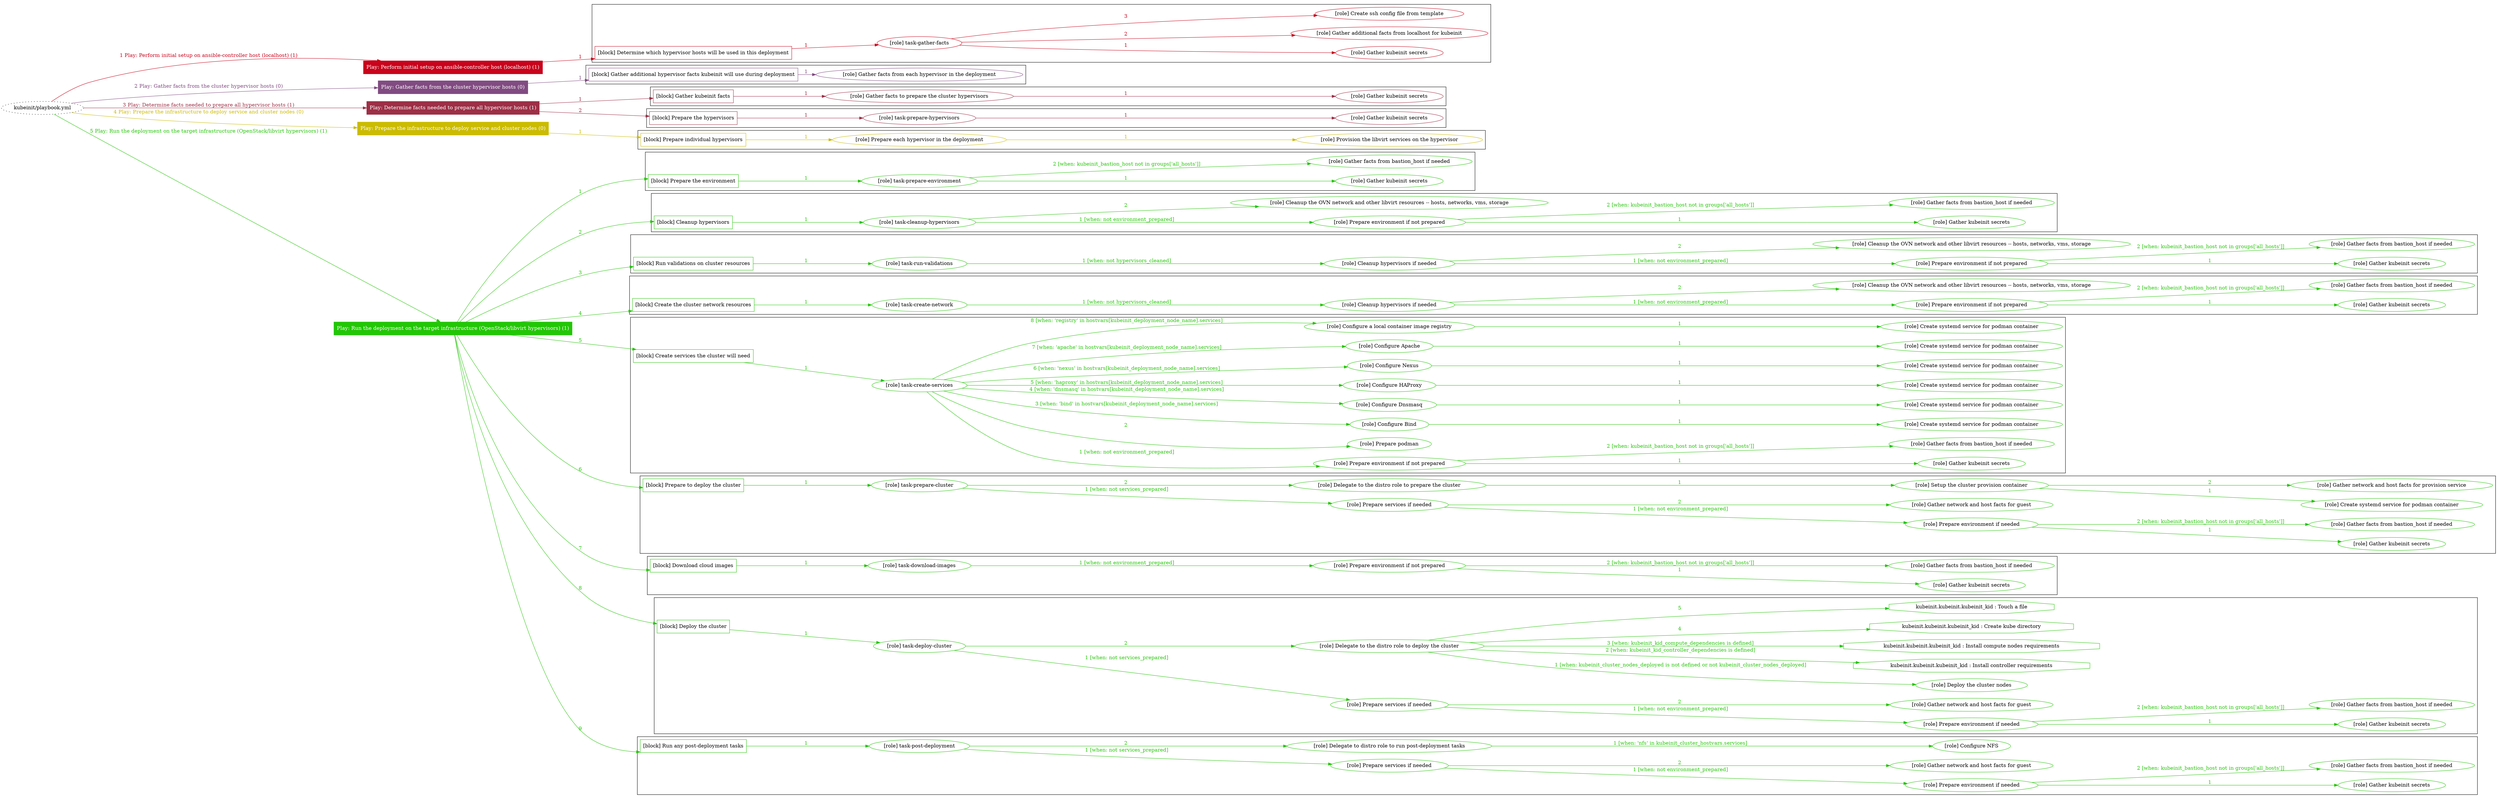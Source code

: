 digraph {
	graph [concentrate=true ordering=in rankdir=LR ratio=fill]
	edge [esep=5 sep=10]
	"kubeinit/playbook.yml" [URL="/home/runner/work/kubeinit/kubeinit/kubeinit/playbook.yml" id=playbook_d233af88 style=dotted]
	"kubeinit/playbook.yml" -> play_fce1f27b [label="1 Play: Perform initial setup on ansible-controller host (localhost) (1)" color="#c9031b" fontcolor="#c9031b" id=edge_play_fce1f27b labeltooltip="1 Play: Perform initial setup on ansible-controller host (localhost) (1)" tooltip="1 Play: Perform initial setup on ansible-controller host (localhost) (1)"]
	subgraph "Play: Perform initial setup on ansible-controller host (localhost) (1)" {
		play_fce1f27b [label="Play: Perform initial setup on ansible-controller host (localhost) (1)" URL="/home/runner/work/kubeinit/kubeinit/kubeinit/playbook.yml" color="#c9031b" fontcolor="#ffffff" id=play_fce1f27b shape=box style=filled tooltip=localhost]
		play_fce1f27b -> block_6bbed28a [label=1 color="#c9031b" fontcolor="#c9031b" id=edge_block_6bbed28a labeltooltip=1 tooltip=1]
		subgraph cluster_block_6bbed28a {
			block_6bbed28a [label="[block] Determine which hypervisor hosts will be used in this deployment" URL="/home/runner/work/kubeinit/kubeinit/kubeinit/playbook.yml" color="#c9031b" id=block_6bbed28a labeltooltip="Determine which hypervisor hosts will be used in this deployment" shape=box tooltip="Determine which hypervisor hosts will be used in this deployment"]
			block_6bbed28a -> role_a2cb5f60 [label="1 " color="#c9031b" fontcolor="#c9031b" id=edge_role_a2cb5f60 labeltooltip="1 " tooltip="1 "]
			subgraph "task-gather-facts" {
				role_a2cb5f60 [label="[role] task-gather-facts" URL="/home/runner/work/kubeinit/kubeinit/kubeinit/playbook.yml" color="#c9031b" id=role_a2cb5f60 tooltip="task-gather-facts"]
				role_a2cb5f60 -> role_69a51612 [label="1 " color="#c9031b" fontcolor="#c9031b" id=edge_role_69a51612 labeltooltip="1 " tooltip="1 "]
				subgraph "Gather kubeinit secrets" {
					role_69a51612 [label="[role] Gather kubeinit secrets" URL="/home/runner/.ansible/collections/ansible_collections/kubeinit/kubeinit/roles/kubeinit_prepare/tasks/build_hypervisors_group.yml" color="#c9031b" id=role_69a51612 tooltip="Gather kubeinit secrets"]
				}
				role_a2cb5f60 -> role_35f02995 [label="2 " color="#c9031b" fontcolor="#c9031b" id=edge_role_35f02995 labeltooltip="2 " tooltip="2 "]
				subgraph "Gather additional facts from localhost for kubeinit" {
					role_35f02995 [label="[role] Gather additional facts from localhost for kubeinit" URL="/home/runner/.ansible/collections/ansible_collections/kubeinit/kubeinit/roles/kubeinit_prepare/tasks/build_hypervisors_group.yml" color="#c9031b" id=role_35f02995 tooltip="Gather additional facts from localhost for kubeinit"]
				}
				role_a2cb5f60 -> role_bce83545 [label="3 " color="#c9031b" fontcolor="#c9031b" id=edge_role_bce83545 labeltooltip="3 " tooltip="3 "]
				subgraph "Create ssh config file from template" {
					role_bce83545 [label="[role] Create ssh config file from template" URL="/home/runner/.ansible/collections/ansible_collections/kubeinit/kubeinit/roles/kubeinit_prepare/tasks/build_hypervisors_group.yml" color="#c9031b" id=role_bce83545 tooltip="Create ssh config file from template"]
				}
			}
		}
	}
	"kubeinit/playbook.yml" -> play_053f32d4 [label="2 Play: Gather facts from the cluster hypervisor hosts (0)" color="#814b81" fontcolor="#814b81" id=edge_play_053f32d4 labeltooltip="2 Play: Gather facts from the cluster hypervisor hosts (0)" tooltip="2 Play: Gather facts from the cluster hypervisor hosts (0)"]
	subgraph "Play: Gather facts from the cluster hypervisor hosts (0)" {
		play_053f32d4 [label="Play: Gather facts from the cluster hypervisor hosts (0)" URL="/home/runner/work/kubeinit/kubeinit/kubeinit/playbook.yml" color="#814b81" fontcolor="#ffffff" id=play_053f32d4 shape=box style=filled tooltip="Play: Gather facts from the cluster hypervisor hosts (0)"]
		play_053f32d4 -> block_056539af [label=1 color="#814b81" fontcolor="#814b81" id=edge_block_056539af labeltooltip=1 tooltip=1]
		subgraph cluster_block_056539af {
			block_056539af [label="[block] Gather additional hypervisor facts kubeinit will use during deployment" URL="/home/runner/work/kubeinit/kubeinit/kubeinit/playbook.yml" color="#814b81" id=block_056539af labeltooltip="Gather additional hypervisor facts kubeinit will use during deployment" shape=box tooltip="Gather additional hypervisor facts kubeinit will use during deployment"]
			block_056539af -> role_e8c0125a [label="1 " color="#814b81" fontcolor="#814b81" id=edge_role_e8c0125a labeltooltip="1 " tooltip="1 "]
			subgraph "Gather facts from each hypervisor in the deployment" {
				role_e8c0125a [label="[role] Gather facts from each hypervisor in the deployment" URL="/home/runner/work/kubeinit/kubeinit/kubeinit/playbook.yml" color="#814b81" id=role_e8c0125a tooltip="Gather facts from each hypervisor in the deployment"]
			}
		}
	}
	"kubeinit/playbook.yml" -> play_a0e44ec8 [label="3 Play: Determine facts needed to prepare all hypervisor hosts (1)" color="#9d2f46" fontcolor="#9d2f46" id=edge_play_a0e44ec8 labeltooltip="3 Play: Determine facts needed to prepare all hypervisor hosts (1)" tooltip="3 Play: Determine facts needed to prepare all hypervisor hosts (1)"]
	subgraph "Play: Determine facts needed to prepare all hypervisor hosts (1)" {
		play_a0e44ec8 [label="Play: Determine facts needed to prepare all hypervisor hosts (1)" URL="/home/runner/work/kubeinit/kubeinit/kubeinit/playbook.yml" color="#9d2f46" fontcolor="#ffffff" id=play_a0e44ec8 shape=box style=filled tooltip=localhost]
		play_a0e44ec8 -> block_0cd289c4 [label=1 color="#9d2f46" fontcolor="#9d2f46" id=edge_block_0cd289c4 labeltooltip=1 tooltip=1]
		subgraph cluster_block_0cd289c4 {
			block_0cd289c4 [label="[block] Gather kubeinit facts" URL="/home/runner/work/kubeinit/kubeinit/kubeinit/playbook.yml" color="#9d2f46" id=block_0cd289c4 labeltooltip="Gather kubeinit facts" shape=box tooltip="Gather kubeinit facts"]
			block_0cd289c4 -> role_72de175a [label="1 " color="#9d2f46" fontcolor="#9d2f46" id=edge_role_72de175a labeltooltip="1 " tooltip="1 "]
			subgraph "Gather facts to prepare the cluster hypervisors" {
				role_72de175a [label="[role] Gather facts to prepare the cluster hypervisors" URL="/home/runner/work/kubeinit/kubeinit/kubeinit/playbook.yml" color="#9d2f46" id=role_72de175a tooltip="Gather facts to prepare the cluster hypervisors"]
				role_72de175a -> role_9317e5e2 [label="1 " color="#9d2f46" fontcolor="#9d2f46" id=edge_role_9317e5e2 labeltooltip="1 " tooltip="1 "]
				subgraph "Gather kubeinit secrets" {
					role_9317e5e2 [label="[role] Gather kubeinit secrets" URL="/home/runner/.ansible/collections/ansible_collections/kubeinit/kubeinit/roles/kubeinit_prepare/tasks/gather_kubeinit_facts.yml" color="#9d2f46" id=role_9317e5e2 tooltip="Gather kubeinit secrets"]
				}
			}
		}
		play_a0e44ec8 -> block_d15cfc6c [label=2 color="#9d2f46" fontcolor="#9d2f46" id=edge_block_d15cfc6c labeltooltip=2 tooltip=2]
		subgraph cluster_block_d15cfc6c {
			block_d15cfc6c [label="[block] Prepare the hypervisors" URL="/home/runner/work/kubeinit/kubeinit/kubeinit/playbook.yml" color="#9d2f46" id=block_d15cfc6c labeltooltip="Prepare the hypervisors" shape=box tooltip="Prepare the hypervisors"]
			block_d15cfc6c -> role_e5ae013f [label="1 " color="#9d2f46" fontcolor="#9d2f46" id=edge_role_e5ae013f labeltooltip="1 " tooltip="1 "]
			subgraph "task-prepare-hypervisors" {
				role_e5ae013f [label="[role] task-prepare-hypervisors" URL="/home/runner/work/kubeinit/kubeinit/kubeinit/playbook.yml" color="#9d2f46" id=role_e5ae013f tooltip="task-prepare-hypervisors"]
				role_e5ae013f -> role_565f7205 [label="1 " color="#9d2f46" fontcolor="#9d2f46" id=edge_role_565f7205 labeltooltip="1 " tooltip="1 "]
				subgraph "Gather kubeinit secrets" {
					role_565f7205 [label="[role] Gather kubeinit secrets" URL="/home/runner/.ansible/collections/ansible_collections/kubeinit/kubeinit/roles/kubeinit_prepare/tasks/gather_kubeinit_facts.yml" color="#9d2f46" id=role_565f7205 tooltip="Gather kubeinit secrets"]
				}
			}
		}
	}
	"kubeinit/playbook.yml" -> play_daa7472b [label="4 Play: Prepare the infrastructure to deploy service and cluster nodes (0)" color="#cbbb01" fontcolor="#cbbb01" id=edge_play_daa7472b labeltooltip="4 Play: Prepare the infrastructure to deploy service and cluster nodes (0)" tooltip="4 Play: Prepare the infrastructure to deploy service and cluster nodes (0)"]
	subgraph "Play: Prepare the infrastructure to deploy service and cluster nodes (0)" {
		play_daa7472b [label="Play: Prepare the infrastructure to deploy service and cluster nodes (0)" URL="/home/runner/work/kubeinit/kubeinit/kubeinit/playbook.yml" color="#cbbb01" fontcolor="#ffffff" id=play_daa7472b shape=box style=filled tooltip="Play: Prepare the infrastructure to deploy service and cluster nodes (0)"]
		play_daa7472b -> block_96846b82 [label=1 color="#cbbb01" fontcolor="#cbbb01" id=edge_block_96846b82 labeltooltip=1 tooltip=1]
		subgraph cluster_block_96846b82 {
			block_96846b82 [label="[block] Prepare individual hypervisors" URL="/home/runner/work/kubeinit/kubeinit/kubeinit/playbook.yml" color="#cbbb01" id=block_96846b82 labeltooltip="Prepare individual hypervisors" shape=box tooltip="Prepare individual hypervisors"]
			block_96846b82 -> role_6a698791 [label="1 " color="#cbbb01" fontcolor="#cbbb01" id=edge_role_6a698791 labeltooltip="1 " tooltip="1 "]
			subgraph "Prepare each hypervisor in the deployment" {
				role_6a698791 [label="[role] Prepare each hypervisor in the deployment" URL="/home/runner/work/kubeinit/kubeinit/kubeinit/playbook.yml" color="#cbbb01" id=role_6a698791 tooltip="Prepare each hypervisor in the deployment"]
				role_6a698791 -> role_9a8cd676 [label="1 " color="#cbbb01" fontcolor="#cbbb01" id=edge_role_9a8cd676 labeltooltip="1 " tooltip="1 "]
				subgraph "Provision the libvirt services on the hypervisor" {
					role_9a8cd676 [label="[role] Provision the libvirt services on the hypervisor" URL="/home/runner/.ansible/collections/ansible_collections/kubeinit/kubeinit/roles/kubeinit_prepare/tasks/prepare_hypervisor.yml" color="#cbbb01" id=role_9a8cd676 tooltip="Provision the libvirt services on the hypervisor"]
				}
			}
		}
	}
	"kubeinit/playbook.yml" -> play_522ab5fe [label="5 Play: Run the deployment on the target infrastructure (OpenStack/libvirt hypervisors) (1)" color="#23c606" fontcolor="#23c606" id=edge_play_522ab5fe labeltooltip="5 Play: Run the deployment on the target infrastructure (OpenStack/libvirt hypervisors) (1)" tooltip="5 Play: Run the deployment on the target infrastructure (OpenStack/libvirt hypervisors) (1)"]
	subgraph "Play: Run the deployment on the target infrastructure (OpenStack/libvirt hypervisors) (1)" {
		play_522ab5fe [label="Play: Run the deployment on the target infrastructure (OpenStack/libvirt hypervisors) (1)" URL="/home/runner/work/kubeinit/kubeinit/kubeinit/playbook.yml" color="#23c606" fontcolor="#ffffff" id=play_522ab5fe shape=box style=filled tooltip=localhost]
		play_522ab5fe -> block_13cbfc17 [label=1 color="#23c606" fontcolor="#23c606" id=edge_block_13cbfc17 labeltooltip=1 tooltip=1]
		subgraph cluster_block_13cbfc17 {
			block_13cbfc17 [label="[block] Prepare the environment" URL="/home/runner/work/kubeinit/kubeinit/kubeinit/playbook.yml" color="#23c606" id=block_13cbfc17 labeltooltip="Prepare the environment" shape=box tooltip="Prepare the environment"]
			block_13cbfc17 -> role_9596f3a9 [label="1 " color="#23c606" fontcolor="#23c606" id=edge_role_9596f3a9 labeltooltip="1 " tooltip="1 "]
			subgraph "task-prepare-environment" {
				role_9596f3a9 [label="[role] task-prepare-environment" URL="/home/runner/work/kubeinit/kubeinit/kubeinit/playbook.yml" color="#23c606" id=role_9596f3a9 tooltip="task-prepare-environment"]
				role_9596f3a9 -> role_37835de1 [label="1 " color="#23c606" fontcolor="#23c606" id=edge_role_37835de1 labeltooltip="1 " tooltip="1 "]
				subgraph "Gather kubeinit secrets" {
					role_37835de1 [label="[role] Gather kubeinit secrets" URL="/home/runner/.ansible/collections/ansible_collections/kubeinit/kubeinit/roles/kubeinit_prepare/tasks/gather_kubeinit_facts.yml" color="#23c606" id=role_37835de1 tooltip="Gather kubeinit secrets"]
				}
				role_9596f3a9 -> role_990d61c8 [label="2 [when: kubeinit_bastion_host not in groups['all_hosts']]" color="#23c606" fontcolor="#23c606" id=edge_role_990d61c8 labeltooltip="2 [when: kubeinit_bastion_host not in groups['all_hosts']]" tooltip="2 [when: kubeinit_bastion_host not in groups['all_hosts']]"]
				subgraph "Gather facts from bastion_host if needed" {
					role_990d61c8 [label="[role] Gather facts from bastion_host if needed" URL="/home/runner/.ansible/collections/ansible_collections/kubeinit/kubeinit/roles/kubeinit_prepare/tasks/main.yml" color="#23c606" id=role_990d61c8 tooltip="Gather facts from bastion_host if needed"]
				}
			}
		}
		play_522ab5fe -> block_e843991b [label=2 color="#23c606" fontcolor="#23c606" id=edge_block_e843991b labeltooltip=2 tooltip=2]
		subgraph cluster_block_e843991b {
			block_e843991b [label="[block] Cleanup hypervisors" URL="/home/runner/work/kubeinit/kubeinit/kubeinit/playbook.yml" color="#23c606" id=block_e843991b labeltooltip="Cleanup hypervisors" shape=box tooltip="Cleanup hypervisors"]
			block_e843991b -> role_f7dfae3e [label="1 " color="#23c606" fontcolor="#23c606" id=edge_role_f7dfae3e labeltooltip="1 " tooltip="1 "]
			subgraph "task-cleanup-hypervisors" {
				role_f7dfae3e [label="[role] task-cleanup-hypervisors" URL="/home/runner/work/kubeinit/kubeinit/kubeinit/playbook.yml" color="#23c606" id=role_f7dfae3e tooltip="task-cleanup-hypervisors"]
				role_f7dfae3e -> role_32fcc60d [label="1 [when: not environment_prepared]" color="#23c606" fontcolor="#23c606" id=edge_role_32fcc60d labeltooltip="1 [when: not environment_prepared]" tooltip="1 [when: not environment_prepared]"]
				subgraph "Prepare environment if not prepared" {
					role_32fcc60d [label="[role] Prepare environment if not prepared" URL="/home/runner/.ansible/collections/ansible_collections/kubeinit/kubeinit/roles/kubeinit_libvirt/tasks/cleanup_hypervisors.yml" color="#23c606" id=role_32fcc60d tooltip="Prepare environment if not prepared"]
					role_32fcc60d -> role_7d6dd660 [label="1 " color="#23c606" fontcolor="#23c606" id=edge_role_7d6dd660 labeltooltip="1 " tooltip="1 "]
					subgraph "Gather kubeinit secrets" {
						role_7d6dd660 [label="[role] Gather kubeinit secrets" URL="/home/runner/.ansible/collections/ansible_collections/kubeinit/kubeinit/roles/kubeinit_prepare/tasks/gather_kubeinit_facts.yml" color="#23c606" id=role_7d6dd660 tooltip="Gather kubeinit secrets"]
					}
					role_32fcc60d -> role_7b9c93b7 [label="2 [when: kubeinit_bastion_host not in groups['all_hosts']]" color="#23c606" fontcolor="#23c606" id=edge_role_7b9c93b7 labeltooltip="2 [when: kubeinit_bastion_host not in groups['all_hosts']]" tooltip="2 [when: kubeinit_bastion_host not in groups['all_hosts']]"]
					subgraph "Gather facts from bastion_host if needed" {
						role_7b9c93b7 [label="[role] Gather facts from bastion_host if needed" URL="/home/runner/.ansible/collections/ansible_collections/kubeinit/kubeinit/roles/kubeinit_prepare/tasks/main.yml" color="#23c606" id=role_7b9c93b7 tooltip="Gather facts from bastion_host if needed"]
					}
				}
				role_f7dfae3e -> role_51bcb1c3 [label="2 " color="#23c606" fontcolor="#23c606" id=edge_role_51bcb1c3 labeltooltip="2 " tooltip="2 "]
				subgraph "Cleanup the OVN network and other libvirt resources -- hosts, networks, vms, storage" {
					role_51bcb1c3 [label="[role] Cleanup the OVN network and other libvirt resources -- hosts, networks, vms, storage" URL="/home/runner/.ansible/collections/ansible_collections/kubeinit/kubeinit/roles/kubeinit_libvirt/tasks/cleanup_hypervisors.yml" color="#23c606" id=role_51bcb1c3 tooltip="Cleanup the OVN network and other libvirt resources -- hosts, networks, vms, storage"]
				}
			}
		}
		play_522ab5fe -> block_fc0bf1a0 [label=3 color="#23c606" fontcolor="#23c606" id=edge_block_fc0bf1a0 labeltooltip=3 tooltip=3]
		subgraph cluster_block_fc0bf1a0 {
			block_fc0bf1a0 [label="[block] Run validations on cluster resources" URL="/home/runner/work/kubeinit/kubeinit/kubeinit/playbook.yml" color="#23c606" id=block_fc0bf1a0 labeltooltip="Run validations on cluster resources" shape=box tooltip="Run validations on cluster resources"]
			block_fc0bf1a0 -> role_9c227112 [label="1 " color="#23c606" fontcolor="#23c606" id=edge_role_9c227112 labeltooltip="1 " tooltip="1 "]
			subgraph "task-run-validations" {
				role_9c227112 [label="[role] task-run-validations" URL="/home/runner/work/kubeinit/kubeinit/kubeinit/playbook.yml" color="#23c606" id=role_9c227112 tooltip="task-run-validations"]
				role_9c227112 -> role_3f67fcf8 [label="1 [when: not hypervisors_cleaned]" color="#23c606" fontcolor="#23c606" id=edge_role_3f67fcf8 labeltooltip="1 [when: not hypervisors_cleaned]" tooltip="1 [when: not hypervisors_cleaned]"]
				subgraph "Cleanup hypervisors if needed" {
					role_3f67fcf8 [label="[role] Cleanup hypervisors if needed" URL="/home/runner/.ansible/collections/ansible_collections/kubeinit/kubeinit/roles/kubeinit_validations/tasks/main.yml" color="#23c606" id=role_3f67fcf8 tooltip="Cleanup hypervisors if needed"]
					role_3f67fcf8 -> role_5c360538 [label="1 [when: not environment_prepared]" color="#23c606" fontcolor="#23c606" id=edge_role_5c360538 labeltooltip="1 [when: not environment_prepared]" tooltip="1 [when: not environment_prepared]"]
					subgraph "Prepare environment if not prepared" {
						role_5c360538 [label="[role] Prepare environment if not prepared" URL="/home/runner/.ansible/collections/ansible_collections/kubeinit/kubeinit/roles/kubeinit_libvirt/tasks/cleanup_hypervisors.yml" color="#23c606" id=role_5c360538 tooltip="Prepare environment if not prepared"]
						role_5c360538 -> role_fc2636d5 [label="1 " color="#23c606" fontcolor="#23c606" id=edge_role_fc2636d5 labeltooltip="1 " tooltip="1 "]
						subgraph "Gather kubeinit secrets" {
							role_fc2636d5 [label="[role] Gather kubeinit secrets" URL="/home/runner/.ansible/collections/ansible_collections/kubeinit/kubeinit/roles/kubeinit_prepare/tasks/gather_kubeinit_facts.yml" color="#23c606" id=role_fc2636d5 tooltip="Gather kubeinit secrets"]
						}
						role_5c360538 -> role_c8d33a54 [label="2 [when: kubeinit_bastion_host not in groups['all_hosts']]" color="#23c606" fontcolor="#23c606" id=edge_role_c8d33a54 labeltooltip="2 [when: kubeinit_bastion_host not in groups['all_hosts']]" tooltip="2 [when: kubeinit_bastion_host not in groups['all_hosts']]"]
						subgraph "Gather facts from bastion_host if needed" {
							role_c8d33a54 [label="[role] Gather facts from bastion_host if needed" URL="/home/runner/.ansible/collections/ansible_collections/kubeinit/kubeinit/roles/kubeinit_prepare/tasks/main.yml" color="#23c606" id=role_c8d33a54 tooltip="Gather facts from bastion_host if needed"]
						}
					}
					role_3f67fcf8 -> role_1e73cb8b [label="2 " color="#23c606" fontcolor="#23c606" id=edge_role_1e73cb8b labeltooltip="2 " tooltip="2 "]
					subgraph "Cleanup the OVN network and other libvirt resources -- hosts, networks, vms, storage" {
						role_1e73cb8b [label="[role] Cleanup the OVN network and other libvirt resources -- hosts, networks, vms, storage" URL="/home/runner/.ansible/collections/ansible_collections/kubeinit/kubeinit/roles/kubeinit_libvirt/tasks/cleanup_hypervisors.yml" color="#23c606" id=role_1e73cb8b tooltip="Cleanup the OVN network and other libvirt resources -- hosts, networks, vms, storage"]
					}
				}
			}
		}
		play_522ab5fe -> block_a94aa8c5 [label=4 color="#23c606" fontcolor="#23c606" id=edge_block_a94aa8c5 labeltooltip=4 tooltip=4]
		subgraph cluster_block_a94aa8c5 {
			block_a94aa8c5 [label="[block] Create the cluster network resources" URL="/home/runner/work/kubeinit/kubeinit/kubeinit/playbook.yml" color="#23c606" id=block_a94aa8c5 labeltooltip="Create the cluster network resources" shape=box tooltip="Create the cluster network resources"]
			block_a94aa8c5 -> role_8101b3d7 [label="1 " color="#23c606" fontcolor="#23c606" id=edge_role_8101b3d7 labeltooltip="1 " tooltip="1 "]
			subgraph "task-create-network" {
				role_8101b3d7 [label="[role] task-create-network" URL="/home/runner/work/kubeinit/kubeinit/kubeinit/playbook.yml" color="#23c606" id=role_8101b3d7 tooltip="task-create-network"]
				role_8101b3d7 -> role_a083dc63 [label="1 [when: not hypervisors_cleaned]" color="#23c606" fontcolor="#23c606" id=edge_role_a083dc63 labeltooltip="1 [when: not hypervisors_cleaned]" tooltip="1 [when: not hypervisors_cleaned]"]
				subgraph "Cleanup hypervisors if needed" {
					role_a083dc63 [label="[role] Cleanup hypervisors if needed" URL="/home/runner/.ansible/collections/ansible_collections/kubeinit/kubeinit/roles/kubeinit_libvirt/tasks/create_network.yml" color="#23c606" id=role_a083dc63 tooltip="Cleanup hypervisors if needed"]
					role_a083dc63 -> role_7998869e [label="1 [when: not environment_prepared]" color="#23c606" fontcolor="#23c606" id=edge_role_7998869e labeltooltip="1 [when: not environment_prepared]" tooltip="1 [when: not environment_prepared]"]
					subgraph "Prepare environment if not prepared" {
						role_7998869e [label="[role] Prepare environment if not prepared" URL="/home/runner/.ansible/collections/ansible_collections/kubeinit/kubeinit/roles/kubeinit_libvirt/tasks/cleanup_hypervisors.yml" color="#23c606" id=role_7998869e tooltip="Prepare environment if not prepared"]
						role_7998869e -> role_265334a0 [label="1 " color="#23c606" fontcolor="#23c606" id=edge_role_265334a0 labeltooltip="1 " tooltip="1 "]
						subgraph "Gather kubeinit secrets" {
							role_265334a0 [label="[role] Gather kubeinit secrets" URL="/home/runner/.ansible/collections/ansible_collections/kubeinit/kubeinit/roles/kubeinit_prepare/tasks/gather_kubeinit_facts.yml" color="#23c606" id=role_265334a0 tooltip="Gather kubeinit secrets"]
						}
						role_7998869e -> role_23f95638 [label="2 [when: kubeinit_bastion_host not in groups['all_hosts']]" color="#23c606" fontcolor="#23c606" id=edge_role_23f95638 labeltooltip="2 [when: kubeinit_bastion_host not in groups['all_hosts']]" tooltip="2 [when: kubeinit_bastion_host not in groups['all_hosts']]"]
						subgraph "Gather facts from bastion_host if needed" {
							role_23f95638 [label="[role] Gather facts from bastion_host if needed" URL="/home/runner/.ansible/collections/ansible_collections/kubeinit/kubeinit/roles/kubeinit_prepare/tasks/main.yml" color="#23c606" id=role_23f95638 tooltip="Gather facts from bastion_host if needed"]
						}
					}
					role_a083dc63 -> role_bdcd8533 [label="2 " color="#23c606" fontcolor="#23c606" id=edge_role_bdcd8533 labeltooltip="2 " tooltip="2 "]
					subgraph "Cleanup the OVN network and other libvirt resources -- hosts, networks, vms, storage" {
						role_bdcd8533 [label="[role] Cleanup the OVN network and other libvirt resources -- hosts, networks, vms, storage" URL="/home/runner/.ansible/collections/ansible_collections/kubeinit/kubeinit/roles/kubeinit_libvirt/tasks/cleanup_hypervisors.yml" color="#23c606" id=role_bdcd8533 tooltip="Cleanup the OVN network and other libvirt resources -- hosts, networks, vms, storage"]
					}
				}
			}
		}
		play_522ab5fe -> block_b052569b [label=5 color="#23c606" fontcolor="#23c606" id=edge_block_b052569b labeltooltip=5 tooltip=5]
		subgraph cluster_block_b052569b {
			block_b052569b [label="[block] Create services the cluster will need" URL="/home/runner/work/kubeinit/kubeinit/kubeinit/playbook.yml" color="#23c606" id=block_b052569b labeltooltip="Create services the cluster will need" shape=box tooltip="Create services the cluster will need"]
			block_b052569b -> role_95dd018f [label="1 " color="#23c606" fontcolor="#23c606" id=edge_role_95dd018f labeltooltip="1 " tooltip="1 "]
			subgraph "task-create-services" {
				role_95dd018f [label="[role] task-create-services" URL="/home/runner/work/kubeinit/kubeinit/kubeinit/playbook.yml" color="#23c606" id=role_95dd018f tooltip="task-create-services"]
				role_95dd018f -> role_f34e4814 [label="1 [when: not environment_prepared]" color="#23c606" fontcolor="#23c606" id=edge_role_f34e4814 labeltooltip="1 [when: not environment_prepared]" tooltip="1 [when: not environment_prepared]"]
				subgraph "Prepare environment if not prepared" {
					role_f34e4814 [label="[role] Prepare environment if not prepared" URL="/home/runner/.ansible/collections/ansible_collections/kubeinit/kubeinit/roles/kubeinit_services/tasks/main.yml" color="#23c606" id=role_f34e4814 tooltip="Prepare environment if not prepared"]
					role_f34e4814 -> role_507a4d64 [label="1 " color="#23c606" fontcolor="#23c606" id=edge_role_507a4d64 labeltooltip="1 " tooltip="1 "]
					subgraph "Gather kubeinit secrets" {
						role_507a4d64 [label="[role] Gather kubeinit secrets" URL="/home/runner/.ansible/collections/ansible_collections/kubeinit/kubeinit/roles/kubeinit_prepare/tasks/gather_kubeinit_facts.yml" color="#23c606" id=role_507a4d64 tooltip="Gather kubeinit secrets"]
					}
					role_f34e4814 -> role_3d2b07fa [label="2 [when: kubeinit_bastion_host not in groups['all_hosts']]" color="#23c606" fontcolor="#23c606" id=edge_role_3d2b07fa labeltooltip="2 [when: kubeinit_bastion_host not in groups['all_hosts']]" tooltip="2 [when: kubeinit_bastion_host not in groups['all_hosts']]"]
					subgraph "Gather facts from bastion_host if needed" {
						role_3d2b07fa [label="[role] Gather facts from bastion_host if needed" URL="/home/runner/.ansible/collections/ansible_collections/kubeinit/kubeinit/roles/kubeinit_prepare/tasks/main.yml" color="#23c606" id=role_3d2b07fa tooltip="Gather facts from bastion_host if needed"]
					}
				}
				role_95dd018f -> role_cd30b5bc [label="2 " color="#23c606" fontcolor="#23c606" id=edge_role_cd30b5bc labeltooltip="2 " tooltip="2 "]
				subgraph "Prepare podman" {
					role_cd30b5bc [label="[role] Prepare podman" URL="/home/runner/.ansible/collections/ansible_collections/kubeinit/kubeinit/roles/kubeinit_services/tasks/00_create_service_pod.yml" color="#23c606" id=role_cd30b5bc tooltip="Prepare podman"]
				}
				role_95dd018f -> role_b688f6ce [label="3 [when: 'bind' in hostvars[kubeinit_deployment_node_name].services]" color="#23c606" fontcolor="#23c606" id=edge_role_b688f6ce labeltooltip="3 [when: 'bind' in hostvars[kubeinit_deployment_node_name].services]" tooltip="3 [when: 'bind' in hostvars[kubeinit_deployment_node_name].services]"]
				subgraph "Configure Bind" {
					role_b688f6ce [label="[role] Configure Bind" URL="/home/runner/.ansible/collections/ansible_collections/kubeinit/kubeinit/roles/kubeinit_services/tasks/start_services_containers.yml" color="#23c606" id=role_b688f6ce tooltip="Configure Bind"]
					role_b688f6ce -> role_36039eb1 [label="1 " color="#23c606" fontcolor="#23c606" id=edge_role_36039eb1 labeltooltip="1 " tooltip="1 "]
					subgraph "Create systemd service for podman container" {
						role_36039eb1 [label="[role] Create systemd service for podman container" URL="/home/runner/.ansible/collections/ansible_collections/kubeinit/kubeinit/roles/kubeinit_bind/tasks/main.yml" color="#23c606" id=role_36039eb1 tooltip="Create systemd service for podman container"]
					}
				}
				role_95dd018f -> role_bd732705 [label="4 [when: 'dnsmasq' in hostvars[kubeinit_deployment_node_name].services]" color="#23c606" fontcolor="#23c606" id=edge_role_bd732705 labeltooltip="4 [when: 'dnsmasq' in hostvars[kubeinit_deployment_node_name].services]" tooltip="4 [when: 'dnsmasq' in hostvars[kubeinit_deployment_node_name].services]"]
				subgraph "Configure Dnsmasq" {
					role_bd732705 [label="[role] Configure Dnsmasq" URL="/home/runner/.ansible/collections/ansible_collections/kubeinit/kubeinit/roles/kubeinit_services/tasks/start_services_containers.yml" color="#23c606" id=role_bd732705 tooltip="Configure Dnsmasq"]
					role_bd732705 -> role_067ccc00 [label="1 " color="#23c606" fontcolor="#23c606" id=edge_role_067ccc00 labeltooltip="1 " tooltip="1 "]
					subgraph "Create systemd service for podman container" {
						role_067ccc00 [label="[role] Create systemd service for podman container" URL="/home/runner/.ansible/collections/ansible_collections/kubeinit/kubeinit/roles/kubeinit_dnsmasq/tasks/main.yml" color="#23c606" id=role_067ccc00 tooltip="Create systemd service for podman container"]
					}
				}
				role_95dd018f -> role_e706f19b [label="5 [when: 'haproxy' in hostvars[kubeinit_deployment_node_name].services]" color="#23c606" fontcolor="#23c606" id=edge_role_e706f19b labeltooltip="5 [when: 'haproxy' in hostvars[kubeinit_deployment_node_name].services]" tooltip="5 [when: 'haproxy' in hostvars[kubeinit_deployment_node_name].services]"]
				subgraph "Configure HAProxy" {
					role_e706f19b [label="[role] Configure HAProxy" URL="/home/runner/.ansible/collections/ansible_collections/kubeinit/kubeinit/roles/kubeinit_services/tasks/start_services_containers.yml" color="#23c606" id=role_e706f19b tooltip="Configure HAProxy"]
					role_e706f19b -> role_850d5d81 [label="1 " color="#23c606" fontcolor="#23c606" id=edge_role_850d5d81 labeltooltip="1 " tooltip="1 "]
					subgraph "Create systemd service for podman container" {
						role_850d5d81 [label="[role] Create systemd service for podman container" URL="/home/runner/.ansible/collections/ansible_collections/kubeinit/kubeinit/roles/kubeinit_haproxy/tasks/main.yml" color="#23c606" id=role_850d5d81 tooltip="Create systemd service for podman container"]
					}
				}
				role_95dd018f -> role_91787d04 [label="6 [when: 'nexus' in hostvars[kubeinit_deployment_node_name].services]" color="#23c606" fontcolor="#23c606" id=edge_role_91787d04 labeltooltip="6 [when: 'nexus' in hostvars[kubeinit_deployment_node_name].services]" tooltip="6 [when: 'nexus' in hostvars[kubeinit_deployment_node_name].services]"]
				subgraph "Configure Nexus" {
					role_91787d04 [label="[role] Configure Nexus" URL="/home/runner/.ansible/collections/ansible_collections/kubeinit/kubeinit/roles/kubeinit_services/tasks/start_services_containers.yml" color="#23c606" id=role_91787d04 tooltip="Configure Nexus"]
					role_91787d04 -> role_8d8500c1 [label="1 " color="#23c606" fontcolor="#23c606" id=edge_role_8d8500c1 labeltooltip="1 " tooltip="1 "]
					subgraph "Create systemd service for podman container" {
						role_8d8500c1 [label="[role] Create systemd service for podman container" URL="/home/runner/.ansible/collections/ansible_collections/kubeinit/kubeinit/roles/kubeinit_nexus/tasks/main.yml" color="#23c606" id=role_8d8500c1 tooltip="Create systemd service for podman container"]
					}
				}
				role_95dd018f -> role_2bdd92ff [label="7 [when: 'apache' in hostvars[kubeinit_deployment_node_name].services]" color="#23c606" fontcolor="#23c606" id=edge_role_2bdd92ff labeltooltip="7 [when: 'apache' in hostvars[kubeinit_deployment_node_name].services]" tooltip="7 [when: 'apache' in hostvars[kubeinit_deployment_node_name].services]"]
				subgraph "Configure Apache" {
					role_2bdd92ff [label="[role] Configure Apache" URL="/home/runner/.ansible/collections/ansible_collections/kubeinit/kubeinit/roles/kubeinit_services/tasks/start_services_containers.yml" color="#23c606" id=role_2bdd92ff tooltip="Configure Apache"]
					role_2bdd92ff -> role_2d45ead8 [label="1 " color="#23c606" fontcolor="#23c606" id=edge_role_2d45ead8 labeltooltip="1 " tooltip="1 "]
					subgraph "Create systemd service for podman container" {
						role_2d45ead8 [label="[role] Create systemd service for podman container" URL="/home/runner/.ansible/collections/ansible_collections/kubeinit/kubeinit/roles/kubeinit_apache/tasks/main.yml" color="#23c606" id=role_2d45ead8 tooltip="Create systemd service for podman container"]
					}
				}
				role_95dd018f -> role_dcc193f8 [label="8 [when: 'registry' in hostvars[kubeinit_deployment_node_name].services]" color="#23c606" fontcolor="#23c606" id=edge_role_dcc193f8 labeltooltip="8 [when: 'registry' in hostvars[kubeinit_deployment_node_name].services]" tooltip="8 [when: 'registry' in hostvars[kubeinit_deployment_node_name].services]"]
				subgraph "Configure a local container image registry" {
					role_dcc193f8 [label="[role] Configure a local container image registry" URL="/home/runner/.ansible/collections/ansible_collections/kubeinit/kubeinit/roles/kubeinit_services/tasks/start_services_containers.yml" color="#23c606" id=role_dcc193f8 tooltip="Configure a local container image registry"]
					role_dcc193f8 -> role_693d8fac [label="1 " color="#23c606" fontcolor="#23c606" id=edge_role_693d8fac labeltooltip="1 " tooltip="1 "]
					subgraph "Create systemd service for podman container" {
						role_693d8fac [label="[role] Create systemd service for podman container" URL="/home/runner/.ansible/collections/ansible_collections/kubeinit/kubeinit/roles/kubeinit_registry/tasks/main.yml" color="#23c606" id=role_693d8fac tooltip="Create systemd service for podman container"]
					}
				}
			}
		}
		play_522ab5fe -> block_e5c0e7c1 [label=6 color="#23c606" fontcolor="#23c606" id=edge_block_e5c0e7c1 labeltooltip=6 tooltip=6]
		subgraph cluster_block_e5c0e7c1 {
			block_e5c0e7c1 [label="[block] Prepare to deploy the cluster" URL="/home/runner/work/kubeinit/kubeinit/kubeinit/playbook.yml" color="#23c606" id=block_e5c0e7c1 labeltooltip="Prepare to deploy the cluster" shape=box tooltip="Prepare to deploy the cluster"]
			block_e5c0e7c1 -> role_81e5ea67 [label="1 " color="#23c606" fontcolor="#23c606" id=edge_role_81e5ea67 labeltooltip="1 " tooltip="1 "]
			subgraph "task-prepare-cluster" {
				role_81e5ea67 [label="[role] task-prepare-cluster" URL="/home/runner/work/kubeinit/kubeinit/kubeinit/playbook.yml" color="#23c606" id=role_81e5ea67 tooltip="task-prepare-cluster"]
				role_81e5ea67 -> role_1d762010 [label="1 [when: not services_prepared]" color="#23c606" fontcolor="#23c606" id=edge_role_1d762010 labeltooltip="1 [when: not services_prepared]" tooltip="1 [when: not services_prepared]"]
				subgraph "Prepare services if needed" {
					role_1d762010 [label="[role] Prepare services if needed" URL="/home/runner/.ansible/collections/ansible_collections/kubeinit/kubeinit/roles/kubeinit_prepare/tasks/prepare_cluster.yml" color="#23c606" id=role_1d762010 tooltip="Prepare services if needed"]
					role_1d762010 -> role_fa8e77c9 [label="1 [when: not environment_prepared]" color="#23c606" fontcolor="#23c606" id=edge_role_fa8e77c9 labeltooltip="1 [when: not environment_prepared]" tooltip="1 [when: not environment_prepared]"]
					subgraph "Prepare environment if needed" {
						role_fa8e77c9 [label="[role] Prepare environment if needed" URL="/home/runner/.ansible/collections/ansible_collections/kubeinit/kubeinit/roles/kubeinit_services/tasks/prepare_services.yml" color="#23c606" id=role_fa8e77c9 tooltip="Prepare environment if needed"]
						role_fa8e77c9 -> role_bb0642e5 [label="1 " color="#23c606" fontcolor="#23c606" id=edge_role_bb0642e5 labeltooltip="1 " tooltip="1 "]
						subgraph "Gather kubeinit secrets" {
							role_bb0642e5 [label="[role] Gather kubeinit secrets" URL="/home/runner/.ansible/collections/ansible_collections/kubeinit/kubeinit/roles/kubeinit_prepare/tasks/gather_kubeinit_facts.yml" color="#23c606" id=role_bb0642e5 tooltip="Gather kubeinit secrets"]
						}
						role_fa8e77c9 -> role_bb3688f7 [label="2 [when: kubeinit_bastion_host not in groups['all_hosts']]" color="#23c606" fontcolor="#23c606" id=edge_role_bb3688f7 labeltooltip="2 [when: kubeinit_bastion_host not in groups['all_hosts']]" tooltip="2 [when: kubeinit_bastion_host not in groups['all_hosts']]"]
						subgraph "Gather facts from bastion_host if needed" {
							role_bb3688f7 [label="[role] Gather facts from bastion_host if needed" URL="/home/runner/.ansible/collections/ansible_collections/kubeinit/kubeinit/roles/kubeinit_prepare/tasks/main.yml" color="#23c606" id=role_bb3688f7 tooltip="Gather facts from bastion_host if needed"]
						}
					}
					role_1d762010 -> role_305bd626 [label="2 " color="#23c606" fontcolor="#23c606" id=edge_role_305bd626 labeltooltip="2 " tooltip="2 "]
					subgraph "Gather network and host facts for guest" {
						role_305bd626 [label="[role] Gather network and host facts for guest" URL="/home/runner/.ansible/collections/ansible_collections/kubeinit/kubeinit/roles/kubeinit_services/tasks/prepare_services.yml" color="#23c606" id=role_305bd626 tooltip="Gather network and host facts for guest"]
					}
				}
				role_81e5ea67 -> role_f0ce9be6 [label="2 " color="#23c606" fontcolor="#23c606" id=edge_role_f0ce9be6 labeltooltip="2 " tooltip="2 "]
				subgraph "Delegate to the distro role to prepare the cluster" {
					role_f0ce9be6 [label="[role] Delegate to the distro role to prepare the cluster" URL="/home/runner/.ansible/collections/ansible_collections/kubeinit/kubeinit/roles/kubeinit_prepare/tasks/prepare_cluster.yml" color="#23c606" id=role_f0ce9be6 tooltip="Delegate to the distro role to prepare the cluster"]
					role_f0ce9be6 -> role_eee7939a [label="1 " color="#23c606" fontcolor="#23c606" id=edge_role_eee7939a labeltooltip="1 " tooltip="1 "]
					subgraph "Setup the cluster provision container" {
						role_eee7939a [label="[role] Setup the cluster provision container" URL="/home/runner/.ansible/collections/ansible_collections/kubeinit/kubeinit/roles/kubeinit_kid/tasks/prepare_cluster.yml" color="#23c606" id=role_eee7939a tooltip="Setup the cluster provision container"]
						role_eee7939a -> role_4df50a27 [label="1 " color="#23c606" fontcolor="#23c606" id=edge_role_4df50a27 labeltooltip="1 " tooltip="1 "]
						subgraph "Create systemd service for podman container" {
							role_4df50a27 [label="[role] Create systemd service for podman container" URL="/home/runner/.ansible/collections/ansible_collections/kubeinit/kubeinit/roles/kubeinit_services/tasks/create_provision_container.yml" color="#23c606" id=role_4df50a27 tooltip="Create systemd service for podman container"]
						}
						role_eee7939a -> role_659e21a9 [label="2 " color="#23c606" fontcolor="#23c606" id=edge_role_659e21a9 labeltooltip="2 " tooltip="2 "]
						subgraph "Gather network and host facts for provision service" {
							role_659e21a9 [label="[role] Gather network and host facts for provision service" URL="/home/runner/.ansible/collections/ansible_collections/kubeinit/kubeinit/roles/kubeinit_services/tasks/create_provision_container.yml" color="#23c606" id=role_659e21a9 tooltip="Gather network and host facts for provision service"]
						}
					}
				}
			}
		}
		play_522ab5fe -> block_c93707a0 [label=7 color="#23c606" fontcolor="#23c606" id=edge_block_c93707a0 labeltooltip=7 tooltip=7]
		subgraph cluster_block_c93707a0 {
			block_c93707a0 [label="[block] Download cloud images" URL="/home/runner/work/kubeinit/kubeinit/kubeinit/playbook.yml" color="#23c606" id=block_c93707a0 labeltooltip="Download cloud images" shape=box tooltip="Download cloud images"]
			block_c93707a0 -> role_19684c8e [label="1 " color="#23c606" fontcolor="#23c606" id=edge_role_19684c8e labeltooltip="1 " tooltip="1 "]
			subgraph "task-download-images" {
				role_19684c8e [label="[role] task-download-images" URL="/home/runner/work/kubeinit/kubeinit/kubeinit/playbook.yml" color="#23c606" id=role_19684c8e tooltip="task-download-images"]
				role_19684c8e -> role_64c5d10b [label="1 [when: not environment_prepared]" color="#23c606" fontcolor="#23c606" id=edge_role_64c5d10b labeltooltip="1 [when: not environment_prepared]" tooltip="1 [when: not environment_prepared]"]
				subgraph "Prepare environment if not prepared" {
					role_64c5d10b [label="[role] Prepare environment if not prepared" URL="/home/runner/.ansible/collections/ansible_collections/kubeinit/kubeinit/roles/kubeinit_libvirt/tasks/download_cloud_images.yml" color="#23c606" id=role_64c5d10b tooltip="Prepare environment if not prepared"]
					role_64c5d10b -> role_be208f39 [label="1 " color="#23c606" fontcolor="#23c606" id=edge_role_be208f39 labeltooltip="1 " tooltip="1 "]
					subgraph "Gather kubeinit secrets" {
						role_be208f39 [label="[role] Gather kubeinit secrets" URL="/home/runner/.ansible/collections/ansible_collections/kubeinit/kubeinit/roles/kubeinit_prepare/tasks/gather_kubeinit_facts.yml" color="#23c606" id=role_be208f39 tooltip="Gather kubeinit secrets"]
					}
					role_64c5d10b -> role_4cbfa903 [label="2 [when: kubeinit_bastion_host not in groups['all_hosts']]" color="#23c606" fontcolor="#23c606" id=edge_role_4cbfa903 labeltooltip="2 [when: kubeinit_bastion_host not in groups['all_hosts']]" tooltip="2 [when: kubeinit_bastion_host not in groups['all_hosts']]"]
					subgraph "Gather facts from bastion_host if needed" {
						role_4cbfa903 [label="[role] Gather facts from bastion_host if needed" URL="/home/runner/.ansible/collections/ansible_collections/kubeinit/kubeinit/roles/kubeinit_prepare/tasks/main.yml" color="#23c606" id=role_4cbfa903 tooltip="Gather facts from bastion_host if needed"]
					}
				}
			}
		}
		play_522ab5fe -> block_e39d1936 [label=8 color="#23c606" fontcolor="#23c606" id=edge_block_e39d1936 labeltooltip=8 tooltip=8]
		subgraph cluster_block_e39d1936 {
			block_e39d1936 [label="[block] Deploy the cluster" URL="/home/runner/work/kubeinit/kubeinit/kubeinit/playbook.yml" color="#23c606" id=block_e39d1936 labeltooltip="Deploy the cluster" shape=box tooltip="Deploy the cluster"]
			block_e39d1936 -> role_4329e9e8 [label="1 " color="#23c606" fontcolor="#23c606" id=edge_role_4329e9e8 labeltooltip="1 " tooltip="1 "]
			subgraph "task-deploy-cluster" {
				role_4329e9e8 [label="[role] task-deploy-cluster" URL="/home/runner/work/kubeinit/kubeinit/kubeinit/playbook.yml" color="#23c606" id=role_4329e9e8 tooltip="task-deploy-cluster"]
				role_4329e9e8 -> role_2fe784e6 [label="1 [when: not services_prepared]" color="#23c606" fontcolor="#23c606" id=edge_role_2fe784e6 labeltooltip="1 [when: not services_prepared]" tooltip="1 [when: not services_prepared]"]
				subgraph "Prepare services if needed" {
					role_2fe784e6 [label="[role] Prepare services if needed" URL="/home/runner/.ansible/collections/ansible_collections/kubeinit/kubeinit/roles/kubeinit_prepare/tasks/deploy_cluster.yml" color="#23c606" id=role_2fe784e6 tooltip="Prepare services if needed"]
					role_2fe784e6 -> role_2e937ace [label="1 [when: not environment_prepared]" color="#23c606" fontcolor="#23c606" id=edge_role_2e937ace labeltooltip="1 [when: not environment_prepared]" tooltip="1 [when: not environment_prepared]"]
					subgraph "Prepare environment if needed" {
						role_2e937ace [label="[role] Prepare environment if needed" URL="/home/runner/.ansible/collections/ansible_collections/kubeinit/kubeinit/roles/kubeinit_services/tasks/prepare_services.yml" color="#23c606" id=role_2e937ace tooltip="Prepare environment if needed"]
						role_2e937ace -> role_01f61bec [label="1 " color="#23c606" fontcolor="#23c606" id=edge_role_01f61bec labeltooltip="1 " tooltip="1 "]
						subgraph "Gather kubeinit secrets" {
							role_01f61bec [label="[role] Gather kubeinit secrets" URL="/home/runner/.ansible/collections/ansible_collections/kubeinit/kubeinit/roles/kubeinit_prepare/tasks/gather_kubeinit_facts.yml" color="#23c606" id=role_01f61bec tooltip="Gather kubeinit secrets"]
						}
						role_2e937ace -> role_d701cc17 [label="2 [when: kubeinit_bastion_host not in groups['all_hosts']]" color="#23c606" fontcolor="#23c606" id=edge_role_d701cc17 labeltooltip="2 [when: kubeinit_bastion_host not in groups['all_hosts']]" tooltip="2 [when: kubeinit_bastion_host not in groups['all_hosts']]"]
						subgraph "Gather facts from bastion_host if needed" {
							role_d701cc17 [label="[role] Gather facts from bastion_host if needed" URL="/home/runner/.ansible/collections/ansible_collections/kubeinit/kubeinit/roles/kubeinit_prepare/tasks/main.yml" color="#23c606" id=role_d701cc17 tooltip="Gather facts from bastion_host if needed"]
						}
					}
					role_2fe784e6 -> role_2a55601a [label="2 " color="#23c606" fontcolor="#23c606" id=edge_role_2a55601a labeltooltip="2 " tooltip="2 "]
					subgraph "Gather network and host facts for guest" {
						role_2a55601a [label="[role] Gather network and host facts for guest" URL="/home/runner/.ansible/collections/ansible_collections/kubeinit/kubeinit/roles/kubeinit_services/tasks/prepare_services.yml" color="#23c606" id=role_2a55601a tooltip="Gather network and host facts for guest"]
					}
				}
				role_4329e9e8 -> role_fa2314eb [label="2 " color="#23c606" fontcolor="#23c606" id=edge_role_fa2314eb labeltooltip="2 " tooltip="2 "]
				subgraph "Delegate to the distro role to deploy the cluster" {
					role_fa2314eb [label="[role] Delegate to the distro role to deploy the cluster" URL="/home/runner/.ansible/collections/ansible_collections/kubeinit/kubeinit/roles/kubeinit_prepare/tasks/deploy_cluster.yml" color="#23c606" id=role_fa2314eb tooltip="Delegate to the distro role to deploy the cluster"]
					role_fa2314eb -> role_987dbc8e [label="1 [when: kubeinit_cluster_nodes_deployed is not defined or not kubeinit_cluster_nodes_deployed]" color="#23c606" fontcolor="#23c606" id=edge_role_987dbc8e labeltooltip="1 [when: kubeinit_cluster_nodes_deployed is not defined or not kubeinit_cluster_nodes_deployed]" tooltip="1 [when: kubeinit_cluster_nodes_deployed is not defined or not kubeinit_cluster_nodes_deployed]"]
					subgraph "Deploy the cluster nodes" {
						role_987dbc8e [label="[role] Deploy the cluster nodes" URL="/home/runner/.ansible/collections/ansible_collections/kubeinit/kubeinit/roles/kubeinit_kid/tasks/main.yml" color="#23c606" id=role_987dbc8e tooltip="Deploy the cluster nodes"]
					}
					task_4ba5acd0 [label="kubeinit.kubeinit.kubeinit_kid : Install controller requirements" URL="/home/runner/.ansible/collections/ansible_collections/kubeinit/kubeinit/roles/kubeinit_kid/tasks/main.yml" color="#23c606" id=task_4ba5acd0 shape=octagon tooltip="kubeinit.kubeinit.kubeinit_kid : Install controller requirements"]
					role_fa2314eb -> task_4ba5acd0 [label="2 [when: kubeinit_kid_controller_dependencies is defined]" color="#23c606" fontcolor="#23c606" id=edge_task_4ba5acd0 labeltooltip="2 [when: kubeinit_kid_controller_dependencies is defined]" tooltip="2 [when: kubeinit_kid_controller_dependencies is defined]"]
					task_04f46f7f [label="kubeinit.kubeinit.kubeinit_kid : Install compute nodes requirements" URL="/home/runner/.ansible/collections/ansible_collections/kubeinit/kubeinit/roles/kubeinit_kid/tasks/main.yml" color="#23c606" id=task_04f46f7f shape=octagon tooltip="kubeinit.kubeinit.kubeinit_kid : Install compute nodes requirements"]
					role_fa2314eb -> task_04f46f7f [label="3 [when: kubeinit_kid_compute_dependencies is defined]" color="#23c606" fontcolor="#23c606" id=edge_task_04f46f7f labeltooltip="3 [when: kubeinit_kid_compute_dependencies is defined]" tooltip="3 [when: kubeinit_kid_compute_dependencies is defined]"]
					task_2d5d2b14 [label="kubeinit.kubeinit.kubeinit_kid : Create kube directory" URL="/home/runner/.ansible/collections/ansible_collections/kubeinit/kubeinit/roles/kubeinit_kid/tasks/main.yml" color="#23c606" id=task_2d5d2b14 shape=octagon tooltip="kubeinit.kubeinit.kubeinit_kid : Create kube directory"]
					role_fa2314eb -> task_2d5d2b14 [label="4 " color="#23c606" fontcolor="#23c606" id=edge_task_2d5d2b14 labeltooltip="4 " tooltip="4 "]
					task_88e34c60 [label="kubeinit.kubeinit.kubeinit_kid : Touch a file" URL="/home/runner/.ansible/collections/ansible_collections/kubeinit/kubeinit/roles/kubeinit_kid/tasks/main.yml" color="#23c606" id=task_88e34c60 shape=octagon tooltip="kubeinit.kubeinit.kubeinit_kid : Touch a file"]
					role_fa2314eb -> task_88e34c60 [label="5 " color="#23c606" fontcolor="#23c606" id=edge_task_88e34c60 labeltooltip="5 " tooltip="5 "]
				}
			}
		}
		play_522ab5fe -> block_ba29fa34 [label=9 color="#23c606" fontcolor="#23c606" id=edge_block_ba29fa34 labeltooltip=9 tooltip=9]
		subgraph cluster_block_ba29fa34 {
			block_ba29fa34 [label="[block] Run any post-deployment tasks" URL="/home/runner/work/kubeinit/kubeinit/kubeinit/playbook.yml" color="#23c606" id=block_ba29fa34 labeltooltip="Run any post-deployment tasks" shape=box tooltip="Run any post-deployment tasks"]
			block_ba29fa34 -> role_80b8466d [label="1 " color="#23c606" fontcolor="#23c606" id=edge_role_80b8466d labeltooltip="1 " tooltip="1 "]
			subgraph "task-post-deployment" {
				role_80b8466d [label="[role] task-post-deployment" URL="/home/runner/work/kubeinit/kubeinit/kubeinit/playbook.yml" color="#23c606" id=role_80b8466d tooltip="task-post-deployment"]
				role_80b8466d -> role_7dbdb47c [label="1 [when: not services_prepared]" color="#23c606" fontcolor="#23c606" id=edge_role_7dbdb47c labeltooltip="1 [when: not services_prepared]" tooltip="1 [when: not services_prepared]"]
				subgraph "Prepare services if needed" {
					role_7dbdb47c [label="[role] Prepare services if needed" URL="/home/runner/.ansible/collections/ansible_collections/kubeinit/kubeinit/roles/kubeinit_prepare/tasks/post_deployment.yml" color="#23c606" id=role_7dbdb47c tooltip="Prepare services if needed"]
					role_7dbdb47c -> role_cf3aca04 [label="1 [when: not environment_prepared]" color="#23c606" fontcolor="#23c606" id=edge_role_cf3aca04 labeltooltip="1 [when: not environment_prepared]" tooltip="1 [when: not environment_prepared]"]
					subgraph "Prepare environment if needed" {
						role_cf3aca04 [label="[role] Prepare environment if needed" URL="/home/runner/.ansible/collections/ansible_collections/kubeinit/kubeinit/roles/kubeinit_services/tasks/prepare_services.yml" color="#23c606" id=role_cf3aca04 tooltip="Prepare environment if needed"]
						role_cf3aca04 -> role_13b2dc71 [label="1 " color="#23c606" fontcolor="#23c606" id=edge_role_13b2dc71 labeltooltip="1 " tooltip="1 "]
						subgraph "Gather kubeinit secrets" {
							role_13b2dc71 [label="[role] Gather kubeinit secrets" URL="/home/runner/.ansible/collections/ansible_collections/kubeinit/kubeinit/roles/kubeinit_prepare/tasks/gather_kubeinit_facts.yml" color="#23c606" id=role_13b2dc71 tooltip="Gather kubeinit secrets"]
						}
						role_cf3aca04 -> role_2d880148 [label="2 [when: kubeinit_bastion_host not in groups['all_hosts']]" color="#23c606" fontcolor="#23c606" id=edge_role_2d880148 labeltooltip="2 [when: kubeinit_bastion_host not in groups['all_hosts']]" tooltip="2 [when: kubeinit_bastion_host not in groups['all_hosts']]"]
						subgraph "Gather facts from bastion_host if needed" {
							role_2d880148 [label="[role] Gather facts from bastion_host if needed" URL="/home/runner/.ansible/collections/ansible_collections/kubeinit/kubeinit/roles/kubeinit_prepare/tasks/main.yml" color="#23c606" id=role_2d880148 tooltip="Gather facts from bastion_host if needed"]
						}
					}
					role_7dbdb47c -> role_b361468a [label="2 " color="#23c606" fontcolor="#23c606" id=edge_role_b361468a labeltooltip="2 " tooltip="2 "]
					subgraph "Gather network and host facts for guest" {
						role_b361468a [label="[role] Gather network and host facts for guest" URL="/home/runner/.ansible/collections/ansible_collections/kubeinit/kubeinit/roles/kubeinit_services/tasks/prepare_services.yml" color="#23c606" id=role_b361468a tooltip="Gather network and host facts for guest"]
					}
				}
				role_80b8466d -> role_376ac0c3 [label="2 " color="#23c606" fontcolor="#23c606" id=edge_role_376ac0c3 labeltooltip="2 " tooltip="2 "]
				subgraph "Delegate to distro role to run post-deployment tasks" {
					role_376ac0c3 [label="[role] Delegate to distro role to run post-deployment tasks" URL="/home/runner/.ansible/collections/ansible_collections/kubeinit/kubeinit/roles/kubeinit_prepare/tasks/post_deployment.yml" color="#23c606" id=role_376ac0c3 tooltip="Delegate to distro role to run post-deployment tasks"]
					role_376ac0c3 -> role_54588566 [label="1 [when: 'nfs' in kubeinit_cluster_hostvars.services]" color="#23c606" fontcolor="#23c606" id=edge_role_54588566 labeltooltip="1 [when: 'nfs' in kubeinit_cluster_hostvars.services]" tooltip="1 [when: 'nfs' in kubeinit_cluster_hostvars.services]"]
					subgraph "Configure NFS" {
						role_54588566 [label="[role] Configure NFS" URL="/home/runner/.ansible/collections/ansible_collections/kubeinit/kubeinit/roles/kubeinit_kid/tasks/post_deployment_tasks.yml" color="#23c606" id=role_54588566 tooltip="Configure NFS"]
					}
				}
			}
		}
	}
}
